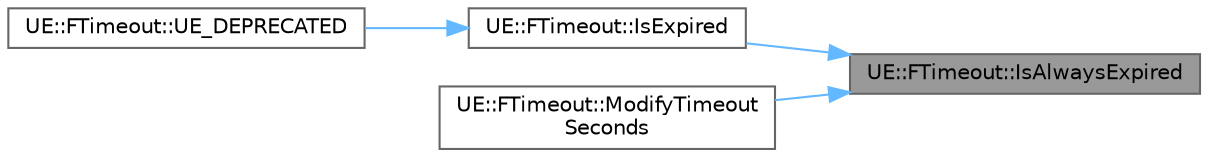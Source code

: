 digraph "UE::FTimeout::IsAlwaysExpired"
{
 // INTERACTIVE_SVG=YES
 // LATEX_PDF_SIZE
  bgcolor="transparent";
  edge [fontname=Helvetica,fontsize=10,labelfontname=Helvetica,labelfontsize=10];
  node [fontname=Helvetica,fontsize=10,shape=box,height=0.2,width=0.4];
  rankdir="RL";
  Node1 [id="Node000001",label="UE::FTimeout::IsAlwaysExpired",height=0.2,width=0.4,color="gray40", fillcolor="grey60", style="filled", fontcolor="black",tooltip="Returns true if this was created from AlwaysExpired and does not need to be repeatedly checked."];
  Node1 -> Node2 [id="edge1_Node000001_Node000002",dir="back",color="steelblue1",style="solid",tooltip=" "];
  Node2 [id="Node000002",label="UE::FTimeout::IsExpired",height=0.2,width=0.4,color="grey40", fillcolor="white", style="filled",URL="$d5/dc4/classUE_1_1FTimeout.html#aee660b07e2c6ca6609a350e6534f421c",tooltip="Return true if elapsed time is greater than the initially requested timeout."];
  Node2 -> Node3 [id="edge2_Node000002_Node000003",dir="back",color="steelblue1",style="solid",tooltip=" "];
  Node3 [id="Node000003",label="UE::FTimeout::UE_DEPRECATED",height=0.2,width=0.4,color="grey40", fillcolor="white", style="filled",URL="$d5/dc4/classUE_1_1FTimeout.html#a055eace6e777ad05a6a6a87c56d6a249",tooltip=" "];
  Node1 -> Node4 [id="edge3_Node000001_Node000004",dir="back",color="steelblue1",style="solid",tooltip=" "];
  Node4 [id="Node000004",label="UE::FTimeout::ModifyTimeout\lSeconds",height=0.2,width=0.4,color="grey40", fillcolor="white", style="filled",URL="$d5/dc4/classUE_1_1FTimeout.html#a74410656796b4f5da3d8f7a2e91ed0b6",tooltip="Safely modify the remaining time by adding the delta time in seconds to the timeout."];
}
